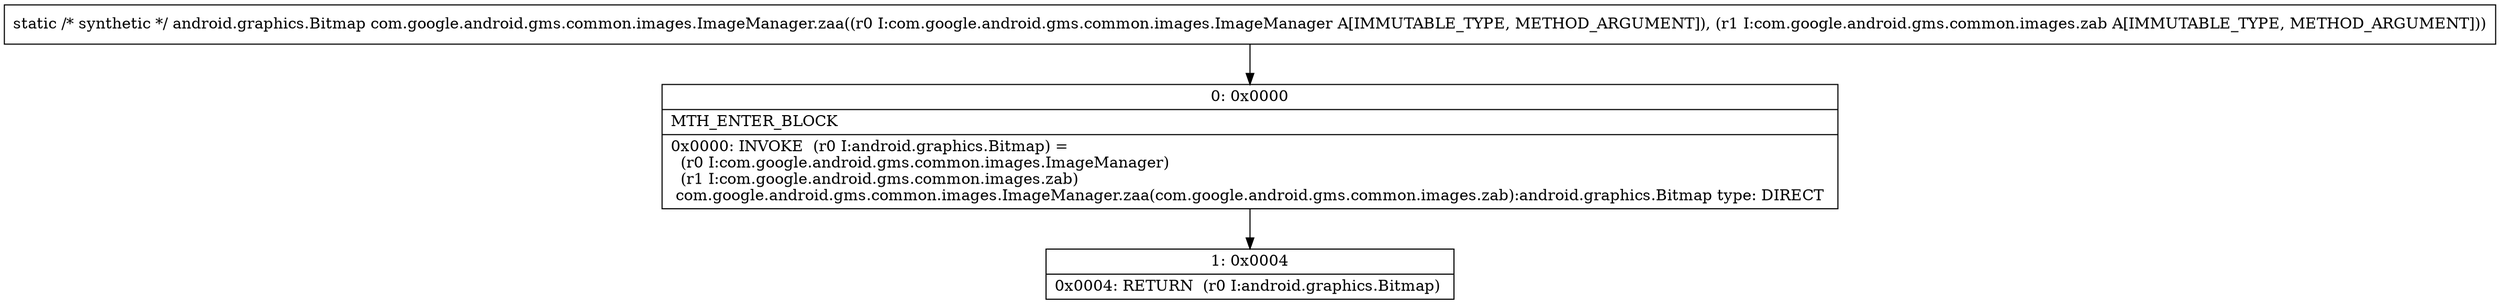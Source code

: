 digraph "CFG forcom.google.android.gms.common.images.ImageManager.zaa(Lcom\/google\/android\/gms\/common\/images\/ImageManager;Lcom\/google\/android\/gms\/common\/images\/zab;)Landroid\/graphics\/Bitmap;" {
Node_0 [shape=record,label="{0\:\ 0x0000|MTH_ENTER_BLOCK\l|0x0000: INVOKE  (r0 I:android.graphics.Bitmap) = \l  (r0 I:com.google.android.gms.common.images.ImageManager)\l  (r1 I:com.google.android.gms.common.images.zab)\l com.google.android.gms.common.images.ImageManager.zaa(com.google.android.gms.common.images.zab):android.graphics.Bitmap type: DIRECT \l}"];
Node_1 [shape=record,label="{1\:\ 0x0004|0x0004: RETURN  (r0 I:android.graphics.Bitmap) \l}"];
MethodNode[shape=record,label="{static \/* synthetic *\/ android.graphics.Bitmap com.google.android.gms.common.images.ImageManager.zaa((r0 I:com.google.android.gms.common.images.ImageManager A[IMMUTABLE_TYPE, METHOD_ARGUMENT]), (r1 I:com.google.android.gms.common.images.zab A[IMMUTABLE_TYPE, METHOD_ARGUMENT])) }"];
MethodNode -> Node_0;
Node_0 -> Node_1;
}

